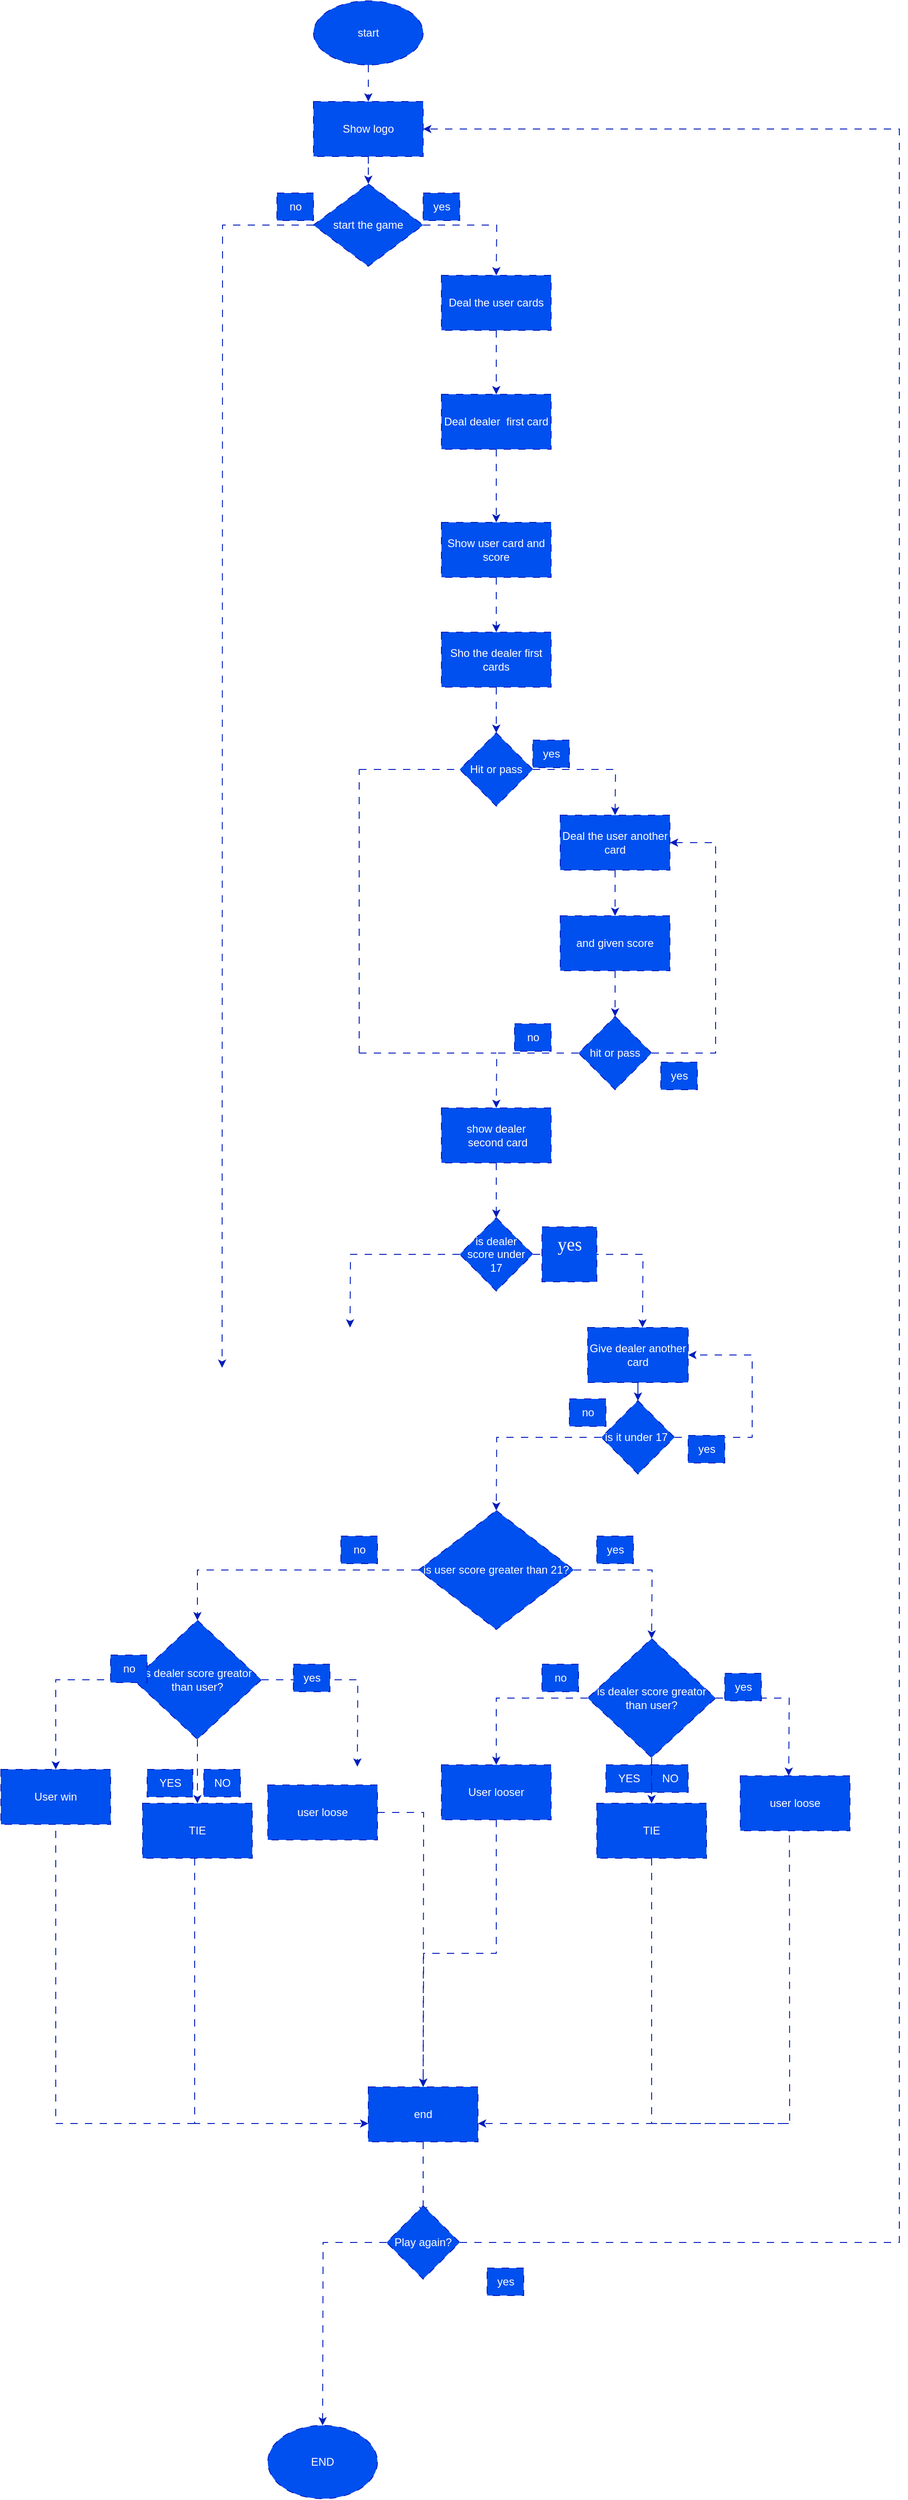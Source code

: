 <mxfile version="22.0.4" type="github">
  <diagram id="C5RBs43oDa-KdzZeNtuy" name="Page-1">
    <mxGraphModel dx="796" dy="436" grid="1" gridSize="10" guides="1" tooltips="1" connect="1" arrows="1" fold="1" page="1" pageScale="1" pageWidth="827" pageHeight="1169" math="0" shadow="0">
      <root>
        <mxCell id="WIyWlLk6GJQsqaUBKTNV-0" />
        <mxCell id="WIyWlLk6GJQsqaUBKTNV-1" parent="WIyWlLk6GJQsqaUBKTNV-0" />
        <mxCell id="_mOKNY7q0nTf-aVmupxA-1" style="edgeStyle=orthogonalEdgeStyle;rounded=0;orthogonalLoop=1;jettySize=auto;html=1;entryX=0.5;entryY=0;entryDx=0;entryDy=0;dashed=1;dashPattern=8 8;fillColor=#0050ef;strokeColor=#001DBC;" parent="WIyWlLk6GJQsqaUBKTNV-1" source="_mOKNY7q0nTf-aVmupxA-0" target="_mOKNY7q0nTf-aVmupxA-8" edge="1">
          <mxGeometry relative="1" as="geometry">
            <mxPoint x="420" y="160" as="targetPoint" />
          </mxGeometry>
        </mxCell>
        <mxCell id="_mOKNY7q0nTf-aVmupxA-0" value="start" style="ellipse;whiteSpace=wrap;html=1;dashed=1;dashPattern=8 8;fillColor=#0050ef;strokeColor=#001DBC;fontColor=#ffffff;" parent="WIyWlLk6GJQsqaUBKTNV-1" vertex="1">
          <mxGeometry x="360" y="30" width="120" height="70" as="geometry" />
        </mxCell>
        <mxCell id="_mOKNY7q0nTf-aVmupxA-3" style="edgeStyle=orthogonalEdgeStyle;rounded=0;orthogonalLoop=1;jettySize=auto;html=1;dashed=1;dashPattern=8 8;fillColor=#0050ef;strokeColor=#001DBC;" parent="WIyWlLk6GJQsqaUBKTNV-1" source="_mOKNY7q0nTf-aVmupxA-2" edge="1">
          <mxGeometry relative="1" as="geometry">
            <mxPoint x="260" y="1524" as="targetPoint" />
          </mxGeometry>
        </mxCell>
        <mxCell id="_mOKNY7q0nTf-aVmupxA-7" style="edgeStyle=orthogonalEdgeStyle;rounded=0;orthogonalLoop=1;jettySize=auto;html=1;dashed=1;dashPattern=8 8;fillColor=#0050ef;strokeColor=#001DBC;" parent="WIyWlLk6GJQsqaUBKTNV-1" source="_mOKNY7q0nTf-aVmupxA-2" edge="1">
          <mxGeometry relative="1" as="geometry">
            <mxPoint x="560" y="330" as="targetPoint" />
          </mxGeometry>
        </mxCell>
        <mxCell id="_mOKNY7q0nTf-aVmupxA-2" value="start the game" style="rhombus;whiteSpace=wrap;html=1;dashed=1;dashPattern=8 8;fillColor=#0050ef;strokeColor=#001DBC;fontColor=#ffffff;" parent="WIyWlLk6GJQsqaUBKTNV-1" vertex="1">
          <mxGeometry x="360" y="230" width="120" height="90" as="geometry" />
        </mxCell>
        <mxCell id="_mOKNY7q0nTf-aVmupxA-5" value="no" style="text;html=1;align=center;verticalAlign=middle;resizable=0;points=[];autosize=1;dashed=1;dashPattern=8 8;fillColor=#0050ef;strokeColor=#001DBC;fontColor=#ffffff;" parent="WIyWlLk6GJQsqaUBKTNV-1" vertex="1">
          <mxGeometry x="320" y="240" width="40" height="30" as="geometry" />
        </mxCell>
        <mxCell id="_mOKNY7q0nTf-aVmupxA-6" value="yes&lt;br&gt;" style="text;html=1;align=center;verticalAlign=middle;resizable=0;points=[];autosize=1;dashed=1;dashPattern=8 8;fillColor=#0050ef;strokeColor=#001DBC;fontColor=#ffffff;" parent="WIyWlLk6GJQsqaUBKTNV-1" vertex="1">
          <mxGeometry x="480" y="240" width="40" height="30" as="geometry" />
        </mxCell>
        <mxCell id="_mOKNY7q0nTf-aVmupxA-9" style="edgeStyle=orthogonalEdgeStyle;rounded=0;orthogonalLoop=1;jettySize=auto;html=1;entryX=0.5;entryY=0;entryDx=0;entryDy=0;dashed=1;dashPattern=8 8;fillColor=#0050ef;strokeColor=#001DBC;" parent="WIyWlLk6GJQsqaUBKTNV-1" source="_mOKNY7q0nTf-aVmupxA-8" target="_mOKNY7q0nTf-aVmupxA-2" edge="1">
          <mxGeometry relative="1" as="geometry" />
        </mxCell>
        <mxCell id="_mOKNY7q0nTf-aVmupxA-8" value="Show logo" style="rounded=0;whiteSpace=wrap;html=1;dashed=1;dashPattern=8 8;fillColor=#0050ef;strokeColor=#001DBC;fontColor=#ffffff;" parent="WIyWlLk6GJQsqaUBKTNV-1" vertex="1">
          <mxGeometry x="360" y="140" width="120" height="60" as="geometry" />
        </mxCell>
        <mxCell id="_mOKNY7q0nTf-aVmupxA-12" style="edgeStyle=orthogonalEdgeStyle;rounded=0;orthogonalLoop=1;jettySize=auto;html=1;dashed=1;dashPattern=8 8;fillColor=#0050ef;strokeColor=#001DBC;" parent="WIyWlLk6GJQsqaUBKTNV-1" source="_mOKNY7q0nTf-aVmupxA-11" edge="1">
          <mxGeometry relative="1" as="geometry">
            <mxPoint x="560" y="460" as="targetPoint" />
          </mxGeometry>
        </mxCell>
        <mxCell id="_mOKNY7q0nTf-aVmupxA-11" value="Deal the user cards" style="rounded=0;whiteSpace=wrap;html=1;dashed=1;dashPattern=8 8;fillColor=#0050ef;strokeColor=#001DBC;fontColor=#ffffff;" parent="WIyWlLk6GJQsqaUBKTNV-1" vertex="1">
          <mxGeometry x="500" y="330" width="120" height="60" as="geometry" />
        </mxCell>
        <mxCell id="_mOKNY7q0nTf-aVmupxA-15" value="" style="edgeStyle=orthogonalEdgeStyle;rounded=0;orthogonalLoop=1;jettySize=auto;html=1;dashed=1;dashPattern=8 8;fillColor=#0050ef;strokeColor=#001DBC;" parent="WIyWlLk6GJQsqaUBKTNV-1" source="_mOKNY7q0nTf-aVmupxA-13" target="_mOKNY7q0nTf-aVmupxA-14" edge="1">
          <mxGeometry relative="1" as="geometry" />
        </mxCell>
        <mxCell id="_mOKNY7q0nTf-aVmupxA-13" value="Deal dealer&amp;nbsp; first card" style="rounded=0;whiteSpace=wrap;html=1;dashed=1;dashPattern=8 8;fillColor=#0050ef;strokeColor=#001DBC;fontColor=#ffffff;" parent="WIyWlLk6GJQsqaUBKTNV-1" vertex="1">
          <mxGeometry x="500" y="460" width="120" height="60" as="geometry" />
        </mxCell>
        <mxCell id="_mOKNY7q0nTf-aVmupxA-16" style="edgeStyle=orthogonalEdgeStyle;rounded=0;orthogonalLoop=1;jettySize=auto;html=1;entryX=0.5;entryY=0;entryDx=0;entryDy=0;dashed=1;dashPattern=8 8;fillColor=#0050ef;strokeColor=#001DBC;" parent="WIyWlLk6GJQsqaUBKTNV-1" source="_mOKNY7q0nTf-aVmupxA-14" target="_mOKNY7q0nTf-aVmupxA-17" edge="1">
          <mxGeometry relative="1" as="geometry">
            <mxPoint x="560" y="750" as="targetPoint" />
          </mxGeometry>
        </mxCell>
        <mxCell id="_mOKNY7q0nTf-aVmupxA-14" value="Show user card and score" style="rounded=0;whiteSpace=wrap;html=1;dashed=1;dashPattern=8 8;fillColor=#0050ef;strokeColor=#001DBC;fontColor=#ffffff;" parent="WIyWlLk6GJQsqaUBKTNV-1" vertex="1">
          <mxGeometry x="500" y="600" width="120" height="60" as="geometry" />
        </mxCell>
        <mxCell id="_mOKNY7q0nTf-aVmupxA-19" value="" style="edgeStyle=orthogonalEdgeStyle;rounded=0;orthogonalLoop=1;jettySize=auto;html=1;dashed=1;dashPattern=8 8;fillColor=#0050ef;strokeColor=#001DBC;" parent="WIyWlLk6GJQsqaUBKTNV-1" source="_mOKNY7q0nTf-aVmupxA-17" target="_mOKNY7q0nTf-aVmupxA-18" edge="1">
          <mxGeometry relative="1" as="geometry" />
        </mxCell>
        <mxCell id="_mOKNY7q0nTf-aVmupxA-17" value="Sho the dealer first cards" style="rounded=0;whiteSpace=wrap;html=1;dashed=1;dashPattern=8 8;fillColor=#0050ef;strokeColor=#001DBC;fontColor=#ffffff;" parent="WIyWlLk6GJQsqaUBKTNV-1" vertex="1">
          <mxGeometry x="500" y="720" width="120" height="60" as="geometry" />
        </mxCell>
        <mxCell id="_mOKNY7q0nTf-aVmupxA-21" style="edgeStyle=orthogonalEdgeStyle;rounded=0;orthogonalLoop=1;jettySize=auto;html=1;dashed=1;dashPattern=8 8;fillColor=#0050ef;strokeColor=#001DBC;" parent="WIyWlLk6GJQsqaUBKTNV-1" source="_mOKNY7q0nTf-aVmupxA-18" edge="1">
          <mxGeometry relative="1" as="geometry">
            <mxPoint x="690" y="920" as="targetPoint" />
          </mxGeometry>
        </mxCell>
        <mxCell id="_mOKNY7q0nTf-aVmupxA-18" value="Hit or pass" style="rhombus;whiteSpace=wrap;html=1;dashed=1;dashPattern=8 8;fillColor=#0050ef;strokeColor=#001DBC;fontColor=#ffffff;" parent="WIyWlLk6GJQsqaUBKTNV-1" vertex="1">
          <mxGeometry x="520" y="830" width="80" height="80" as="geometry" />
        </mxCell>
        <mxCell id="_mOKNY7q0nTf-aVmupxA-25" value="" style="edgeStyle=orthogonalEdgeStyle;rounded=0;orthogonalLoop=1;jettySize=auto;html=1;dashed=1;dashPattern=8 8;fillColor=#0050ef;strokeColor=#001DBC;" parent="WIyWlLk6GJQsqaUBKTNV-1" source="_mOKNY7q0nTf-aVmupxA-22" target="_mOKNY7q0nTf-aVmupxA-24" edge="1">
          <mxGeometry relative="1" as="geometry" />
        </mxCell>
        <mxCell id="_mOKNY7q0nTf-aVmupxA-22" value="Deal the user another card" style="rounded=0;whiteSpace=wrap;html=1;dashed=1;dashPattern=8 8;fillColor=#0050ef;strokeColor=#001DBC;fontColor=#ffffff;" parent="WIyWlLk6GJQsqaUBKTNV-1" vertex="1">
          <mxGeometry x="630" y="920" width="120" height="60" as="geometry" />
        </mxCell>
        <mxCell id="_mOKNY7q0nTf-aVmupxA-23" value="yes&lt;br&gt;" style="text;html=1;align=center;verticalAlign=middle;resizable=0;points=[];autosize=1;dashed=1;dashPattern=8 8;fillColor=#0050ef;strokeColor=#001DBC;fontColor=#ffffff;" parent="WIyWlLk6GJQsqaUBKTNV-1" vertex="1">
          <mxGeometry x="600" y="838" width="40" height="30" as="geometry" />
        </mxCell>
        <mxCell id="_mOKNY7q0nTf-aVmupxA-27" value="" style="edgeStyle=orthogonalEdgeStyle;rounded=0;orthogonalLoop=1;jettySize=auto;html=1;entryX=0.5;entryY=0;entryDx=0;entryDy=0;dashed=1;dashPattern=8 8;fillColor=#0050ef;strokeColor=#001DBC;" parent="WIyWlLk6GJQsqaUBKTNV-1" source="_mOKNY7q0nTf-aVmupxA-24" target="_mOKNY7q0nTf-aVmupxA-30" edge="1">
          <mxGeometry relative="1" as="geometry">
            <mxPoint x="690" y="1170" as="targetPoint" />
          </mxGeometry>
        </mxCell>
        <mxCell id="_mOKNY7q0nTf-aVmupxA-24" value="and given score" style="rounded=0;whiteSpace=wrap;html=1;dashed=1;dashPattern=8 8;fillColor=#0050ef;strokeColor=#001DBC;fontColor=#ffffff;" parent="WIyWlLk6GJQsqaUBKTNV-1" vertex="1">
          <mxGeometry x="630" y="1030" width="120" height="60" as="geometry" />
        </mxCell>
        <mxCell id="_mOKNY7q0nTf-aVmupxA-31" style="edgeStyle=orthogonalEdgeStyle;rounded=0;orthogonalLoop=1;jettySize=auto;html=1;entryX=1;entryY=0.5;entryDx=0;entryDy=0;dashed=1;dashPattern=8 8;fillColor=#0050ef;strokeColor=#001DBC;" parent="WIyWlLk6GJQsqaUBKTNV-1" source="_mOKNY7q0nTf-aVmupxA-30" target="_mOKNY7q0nTf-aVmupxA-22" edge="1">
          <mxGeometry relative="1" as="geometry">
            <mxPoint x="810" y="1020" as="targetPoint" />
            <Array as="points">
              <mxPoint x="800" y="1180" />
              <mxPoint x="800" y="950" />
            </Array>
          </mxGeometry>
        </mxCell>
        <mxCell id="_mOKNY7q0nTf-aVmupxA-33" style="edgeStyle=orthogonalEdgeStyle;rounded=0;orthogonalLoop=1;jettySize=auto;html=1;dashed=1;dashPattern=8 8;fillColor=#0050ef;strokeColor=#001DBC;" parent="WIyWlLk6GJQsqaUBKTNV-1" source="_mOKNY7q0nTf-aVmupxA-30" edge="1">
          <mxGeometry relative="1" as="geometry">
            <mxPoint x="560" y="1240" as="targetPoint" />
          </mxGeometry>
        </mxCell>
        <mxCell id="_mOKNY7q0nTf-aVmupxA-30" value="hit or pass" style="rhombus;whiteSpace=wrap;html=1;dashed=1;dashPattern=8 8;fillColor=#0050ef;strokeColor=#001DBC;fontColor=#ffffff;" parent="WIyWlLk6GJQsqaUBKTNV-1" vertex="1">
          <mxGeometry x="650" y="1140" width="80" height="80" as="geometry" />
        </mxCell>
        <mxCell id="_mOKNY7q0nTf-aVmupxA-32" value="yes&lt;br&gt;" style="text;html=1;align=center;verticalAlign=middle;resizable=0;points=[];autosize=1;dashed=1;dashPattern=8 8;fillColor=#0050ef;strokeColor=#001DBC;fontColor=#ffffff;" parent="WIyWlLk6GJQsqaUBKTNV-1" vertex="1">
          <mxGeometry x="740" y="1190" width="40" height="30" as="geometry" />
        </mxCell>
        <mxCell id="_mOKNY7q0nTf-aVmupxA-34" value="no&lt;br&gt;" style="text;html=1;align=center;verticalAlign=middle;resizable=0;points=[];autosize=1;dashed=1;dashPattern=8 8;fillColor=#0050ef;strokeColor=#001DBC;fontColor=#ffffff;" parent="WIyWlLk6GJQsqaUBKTNV-1" vertex="1">
          <mxGeometry x="580" y="1148" width="40" height="30" as="geometry" />
        </mxCell>
        <mxCell id="_mOKNY7q0nTf-aVmupxA-39" style="edgeStyle=orthogonalEdgeStyle;rounded=0;orthogonalLoop=1;jettySize=auto;html=1;dashed=1;dashPattern=8 8;fillColor=#0050ef;strokeColor=#001DBC;" parent="WIyWlLk6GJQsqaUBKTNV-1" source="_mOKNY7q0nTf-aVmupxA-35" edge="1">
          <mxGeometry relative="1" as="geometry">
            <mxPoint x="560" y="1360" as="targetPoint" />
          </mxGeometry>
        </mxCell>
        <mxCell id="_mOKNY7q0nTf-aVmupxA-35" value="show dealer&lt;br&gt;&amp;nbsp;second card" style="rounded=0;whiteSpace=wrap;html=1;dashed=1;dashPattern=8 8;fillColor=#0050ef;strokeColor=#001DBC;fontColor=#ffffff;" parent="WIyWlLk6GJQsqaUBKTNV-1" vertex="1">
          <mxGeometry x="500" y="1240" width="120" height="60" as="geometry" />
        </mxCell>
        <mxCell id="_mOKNY7q0nTf-aVmupxA-36" value="" style="endArrow=none;html=1;rounded=0;dashed=1;dashPattern=8 8;fillColor=#0050ef;strokeColor=#001DBC;" parent="WIyWlLk6GJQsqaUBKTNV-1" edge="1">
          <mxGeometry width="50" height="50" relative="1" as="geometry">
            <mxPoint x="410" y="870" as="sourcePoint" />
            <mxPoint x="520" y="870" as="targetPoint" />
          </mxGeometry>
        </mxCell>
        <mxCell id="_mOKNY7q0nTf-aVmupxA-37" value="" style="endArrow=none;html=1;rounded=0;dashed=1;dashPattern=8 8;fillColor=#0050ef;strokeColor=#001DBC;" parent="WIyWlLk6GJQsqaUBKTNV-1" edge="1">
          <mxGeometry width="50" height="50" relative="1" as="geometry">
            <mxPoint x="410" y="1180" as="sourcePoint" />
            <mxPoint x="410" y="870" as="targetPoint" />
          </mxGeometry>
        </mxCell>
        <mxCell id="_mOKNY7q0nTf-aVmupxA-38" value="" style="endArrow=none;html=1;rounded=0;dashed=1;dashPattern=8 8;fillColor=#0050ef;strokeColor=#001DBC;" parent="WIyWlLk6GJQsqaUBKTNV-1" edge="1">
          <mxGeometry width="50" height="50" relative="1" as="geometry">
            <mxPoint x="410" y="1180" as="sourcePoint" />
            <mxPoint x="560" y="1180" as="targetPoint" />
          </mxGeometry>
        </mxCell>
        <mxCell id="lMfN69lsVrD1om1X5rhs-3" style="edgeStyle=orthogonalEdgeStyle;rounded=0;orthogonalLoop=1;jettySize=auto;html=1;dashed=1;dashPattern=8 8;fillColor=#0050ef;strokeColor=#001DBC;" parent="WIyWlLk6GJQsqaUBKTNV-1" source="lMfN69lsVrD1om1X5rhs-2" edge="1">
          <mxGeometry relative="1" as="geometry">
            <mxPoint x="400" y="1480" as="targetPoint" />
          </mxGeometry>
        </mxCell>
        <mxCell id="lMfN69lsVrD1om1X5rhs-4" style="edgeStyle=orthogonalEdgeStyle;rounded=0;orthogonalLoop=1;jettySize=auto;html=1;dashed=1;dashPattern=8 8;fillColor=#0050ef;strokeColor=#001DBC;" parent="WIyWlLk6GJQsqaUBKTNV-1" source="lMfN69lsVrD1om1X5rhs-2" edge="1">
          <mxGeometry relative="1" as="geometry">
            <mxPoint x="720" y="1480" as="targetPoint" />
          </mxGeometry>
        </mxCell>
        <mxCell id="lMfN69lsVrD1om1X5rhs-2" value="is dealer score under 17" style="rhombus;whiteSpace=wrap;html=1;dashed=1;dashPattern=8 8;fillColor=#0050ef;strokeColor=#001DBC;fontColor=#ffffff;" parent="WIyWlLk6GJQsqaUBKTNV-1" vertex="1">
          <mxGeometry x="520" y="1360" width="80" height="80" as="geometry" />
        </mxCell>
        <mxCell id="lMfN69lsVrD1om1X5rhs-7" style="edgeStyle=orthogonalEdgeStyle;rounded=0;orthogonalLoop=1;jettySize=auto;html=1;dashed=1;dashPattern=8 8;fillColor=#0050ef;strokeColor=#001DBC;" parent="WIyWlLk6GJQsqaUBKTNV-1" source="lMfN69lsVrD1om1X5rhs-5" target="lMfN69lsVrD1om1X5rhs-8" edge="1">
          <mxGeometry relative="1" as="geometry">
            <mxPoint x="720" y="1600" as="targetPoint" />
          </mxGeometry>
        </mxCell>
        <mxCell id="lMfN69lsVrD1om1X5rhs-5" value="Give dealer another card" style="rounded=0;whiteSpace=wrap;html=1;dashed=1;dashPattern=8 8;fillColor=#0050ef;strokeColor=#001DBC;fontColor=#ffffff;" parent="WIyWlLk6GJQsqaUBKTNV-1" vertex="1">
          <mxGeometry x="660" y="1480" width="110" height="60" as="geometry" />
        </mxCell>
        <mxCell id="lMfN69lsVrD1om1X5rhs-9" style="edgeStyle=orthogonalEdgeStyle;rounded=0;orthogonalLoop=1;jettySize=auto;html=1;entryX=1;entryY=0.5;entryDx=0;entryDy=0;dashed=1;dashPattern=8 8;fillColor=#0050ef;strokeColor=#001DBC;" parent="WIyWlLk6GJQsqaUBKTNV-1" source="lMfN69lsVrD1om1X5rhs-8" target="lMfN69lsVrD1om1X5rhs-5" edge="1">
          <mxGeometry relative="1" as="geometry">
            <mxPoint x="920" y="1520" as="targetPoint" />
            <Array as="points">
              <mxPoint x="840" y="1600" />
              <mxPoint x="840" y="1510" />
            </Array>
          </mxGeometry>
        </mxCell>
        <mxCell id="lMfN69lsVrD1om1X5rhs-12" style="edgeStyle=orthogonalEdgeStyle;rounded=0;orthogonalLoop=1;jettySize=auto;html=1;dashed=1;dashPattern=8 8;fillColor=#0050ef;strokeColor=#001DBC;" parent="WIyWlLk6GJQsqaUBKTNV-1" source="lMfN69lsVrD1om1X5rhs-8" edge="1">
          <mxGeometry relative="1" as="geometry">
            <mxPoint x="560" y="1680" as="targetPoint" />
          </mxGeometry>
        </mxCell>
        <mxCell id="lMfN69lsVrD1om1X5rhs-8" value="is it under 17&amp;nbsp;" style="rhombus;whiteSpace=wrap;html=1;dashed=1;dashPattern=8 8;fillColor=#0050ef;strokeColor=#001DBC;fontColor=#ffffff;" parent="WIyWlLk6GJQsqaUBKTNV-1" vertex="1">
          <mxGeometry x="675" y="1560" width="80" height="80" as="geometry" />
        </mxCell>
        <mxCell id="lMfN69lsVrD1om1X5rhs-10" value="yes&lt;br&gt;" style="text;html=1;align=center;verticalAlign=middle;resizable=0;points=[];autosize=1;dashed=1;dashPattern=8 8;fillColor=#0050ef;strokeColor=#001DBC;fontColor=#ffffff;" parent="WIyWlLk6GJQsqaUBKTNV-1" vertex="1">
          <mxGeometry x="770" y="1598" width="40" height="30" as="geometry" />
        </mxCell>
        <mxCell id="lMfN69lsVrD1om1X5rhs-11" value="no&lt;br&gt;" style="text;html=1;align=center;verticalAlign=middle;resizable=0;points=[];autosize=1;dashed=1;dashPattern=8 8;fillColor=#0050ef;strokeColor=#001DBC;fontColor=#ffffff;" parent="WIyWlLk6GJQsqaUBKTNV-1" vertex="1">
          <mxGeometry x="640" y="1558" width="40" height="30" as="geometry" />
        </mxCell>
        <mxCell id="lMfN69lsVrD1om1X5rhs-15" style="edgeStyle=orthogonalEdgeStyle;rounded=0;orthogonalLoop=1;jettySize=auto;html=1;entryX=0.5;entryY=0;entryDx=0;entryDy=0;dashed=1;dashPattern=8 8;fillColor=#0050ef;strokeColor=#001DBC;" parent="WIyWlLk6GJQsqaUBKTNV-1" source="lMfN69lsVrD1om1X5rhs-14" edge="1">
          <mxGeometry relative="1" as="geometry">
            <mxPoint x="730" y="1820" as="targetPoint" />
          </mxGeometry>
        </mxCell>
        <mxCell id="lMfN69lsVrD1om1X5rhs-28" style="edgeStyle=orthogonalEdgeStyle;rounded=0;orthogonalLoop=1;jettySize=auto;html=1;entryX=0.5;entryY=0;entryDx=0;entryDy=0;dashed=1;dashPattern=8 8;fillColor=#0050ef;strokeColor=#001DBC;" parent="WIyWlLk6GJQsqaUBKTNV-1" source="lMfN69lsVrD1om1X5rhs-14" target="lMfN69lsVrD1om1X5rhs-18" edge="1">
          <mxGeometry relative="1" as="geometry">
            <mxPoint x="320" y="1820" as="targetPoint" />
          </mxGeometry>
        </mxCell>
        <mxCell id="lMfN69lsVrD1om1X5rhs-14" value="is user score greater than 21?" style="rhombus;whiteSpace=wrap;html=1;dashed=1;dashPattern=8 8;fillColor=#0050ef;strokeColor=#001DBC;fontColor=#ffffff;" parent="WIyWlLk6GJQsqaUBKTNV-1" vertex="1">
          <mxGeometry x="475" y="1680" width="170" height="130" as="geometry" />
        </mxCell>
        <mxCell id="lMfN69lsVrD1om1X5rhs-19" style="edgeStyle=orthogonalEdgeStyle;rounded=0;orthogonalLoop=1;jettySize=auto;html=1;dashed=1;dashPattern=8 8;fillColor=#0050ef;strokeColor=#001DBC;" parent="WIyWlLk6GJQsqaUBKTNV-1" source="lMfN69lsVrD1om1X5rhs-18" edge="1">
          <mxGeometry relative="1" as="geometry">
            <mxPoint x="408" y="1960" as="targetPoint" />
          </mxGeometry>
        </mxCell>
        <mxCell id="lMfN69lsVrD1om1X5rhs-23" value="" style="edgeStyle=orthogonalEdgeStyle;rounded=0;orthogonalLoop=1;jettySize=auto;html=1;dashed=1;dashPattern=8 8;fillColor=#0050ef;strokeColor=#001DBC;" parent="WIyWlLk6GJQsqaUBKTNV-1" source="lMfN69lsVrD1om1X5rhs-18" target="lMfN69lsVrD1om1X5rhs-22" edge="1">
          <mxGeometry relative="1" as="geometry" />
        </mxCell>
        <mxCell id="lMfN69lsVrD1om1X5rhs-26" style="edgeStyle=orthogonalEdgeStyle;rounded=0;orthogonalLoop=1;jettySize=auto;html=1;dashed=1;dashPattern=8 8;fillColor=#0050ef;strokeColor=#001DBC;" parent="WIyWlLk6GJQsqaUBKTNV-1" source="lMfN69lsVrD1om1X5rhs-18" target="lMfN69lsVrD1om1X5rhs-27" edge="1">
          <mxGeometry relative="1" as="geometry">
            <mxPoint x="88" y="1960" as="targetPoint" />
          </mxGeometry>
        </mxCell>
        <mxCell id="lMfN69lsVrD1om1X5rhs-18" value="is dealer score greator than user?" style="rhombus;whiteSpace=wrap;html=1;dashed=1;dashPattern=8 8;fillColor=#0050ef;strokeColor=#001DBC;fontColor=#ffffff;" parent="WIyWlLk6GJQsqaUBKTNV-1" vertex="1">
          <mxGeometry x="163" y="1800" width="140" height="130" as="geometry" />
        </mxCell>
        <mxCell id="lMfN69lsVrD1om1X5rhs-20" value="yes" style="text;html=1;align=center;verticalAlign=middle;resizable=0;points=[];autosize=1;dashed=1;dashPattern=8 8;fillColor=#0050ef;strokeColor=#001DBC;fontColor=#ffffff;" parent="WIyWlLk6GJQsqaUBKTNV-1" vertex="1">
          <mxGeometry x="338" y="1848" width="40" height="30" as="geometry" />
        </mxCell>
        <mxCell id="lMfN69lsVrD1om1X5rhs-48" style="edgeStyle=orthogonalEdgeStyle;rounded=0;orthogonalLoop=1;jettySize=auto;html=1;dashed=1;dashPattern=8 8;fillColor=#0050ef;strokeColor=#001DBC;" parent="WIyWlLk6GJQsqaUBKTNV-1" source="lMfN69lsVrD1om1X5rhs-21" edge="1">
          <mxGeometry relative="1" as="geometry">
            <mxPoint x="480" y="2310" as="targetPoint" />
          </mxGeometry>
        </mxCell>
        <mxCell id="lMfN69lsVrD1om1X5rhs-21" value="user loose" style="rounded=0;whiteSpace=wrap;html=1;dashed=1;dashPattern=8 8;fillColor=#0050ef;strokeColor=#001DBC;fontColor=#ffffff;" parent="WIyWlLk6GJQsqaUBKTNV-1" vertex="1">
          <mxGeometry x="310" y="1980" width="120" height="60" as="geometry" />
        </mxCell>
        <mxCell id="lMfN69lsVrD1om1X5rhs-46" style="edgeStyle=orthogonalEdgeStyle;rounded=0;orthogonalLoop=1;jettySize=auto;html=1;entryX=0;entryY=0.5;entryDx=0;entryDy=0;dashed=1;dashPattern=8 8;fillColor=#0050ef;strokeColor=#001DBC;" parent="WIyWlLk6GJQsqaUBKTNV-1" source="lMfN69lsVrD1om1X5rhs-22" edge="1">
          <mxGeometry relative="1" as="geometry">
            <mxPoint x="420" y="2350" as="targetPoint" />
            <Array as="points">
              <mxPoint x="230" y="2350" />
            </Array>
          </mxGeometry>
        </mxCell>
        <mxCell id="lMfN69lsVrD1om1X5rhs-22" value="TIE" style="rounded=0;whiteSpace=wrap;html=1;dashed=1;dashPattern=8 8;fillColor=#0050ef;strokeColor=#001DBC;fontColor=#ffffff;" parent="WIyWlLk6GJQsqaUBKTNV-1" vertex="1">
          <mxGeometry x="173" y="2000" width="120" height="60" as="geometry" />
        </mxCell>
        <mxCell id="lMfN69lsVrD1om1X5rhs-24" value="YES&lt;br&gt;" style="text;html=1;align=center;verticalAlign=middle;resizable=0;points=[];autosize=1;dashed=1;dashPattern=8 8;fillColor=#0050ef;strokeColor=#001DBC;fontColor=#ffffff;" parent="WIyWlLk6GJQsqaUBKTNV-1" vertex="1">
          <mxGeometry x="178" y="1963" width="50" height="30" as="geometry" />
        </mxCell>
        <mxCell id="lMfN69lsVrD1om1X5rhs-25" value="NO" style="text;html=1;align=center;verticalAlign=middle;resizable=0;points=[];autosize=1;dashed=1;dashPattern=8 8;fillColor=#0050ef;strokeColor=#001DBC;fontColor=#ffffff;" parent="WIyWlLk6GJQsqaUBKTNV-1" vertex="1">
          <mxGeometry x="240" y="1963" width="40" height="30" as="geometry" />
        </mxCell>
        <mxCell id="lMfN69lsVrD1om1X5rhs-27" value="User win" style="rounded=0;whiteSpace=wrap;html=1;dashed=1;dashPattern=8 8;fillColor=#0050ef;strokeColor=#001DBC;fontColor=#ffffff;" parent="WIyWlLk6GJQsqaUBKTNV-1" vertex="1">
          <mxGeometry x="18" y="1963" width="120" height="60" as="geometry" />
        </mxCell>
        <mxCell id="lMfN69lsVrD1om1X5rhs-29" value="no&lt;br&gt;" style="text;html=1;align=center;verticalAlign=middle;resizable=0;points=[];autosize=1;dashed=1;dashPattern=8 8;fillColor=#0050ef;strokeColor=#001DBC;fontColor=#ffffff;" parent="WIyWlLk6GJQsqaUBKTNV-1" vertex="1">
          <mxGeometry x="390" y="1708" width="40" height="30" as="geometry" />
        </mxCell>
        <mxCell id="lMfN69lsVrD1om1X5rhs-30" value="yes&lt;br&gt;" style="text;html=1;align=center;verticalAlign=middle;resizable=0;points=[];autosize=1;dashed=1;dashPattern=8 8;fillColor=#0050ef;strokeColor=#001DBC;fontColor=#ffffff;" parent="WIyWlLk6GJQsqaUBKTNV-1" vertex="1">
          <mxGeometry x="670" y="1708" width="40" height="30" as="geometry" />
        </mxCell>
        <mxCell id="lMfN69lsVrD1om1X5rhs-32" value="no&lt;br&gt;" style="text;html=1;align=center;verticalAlign=middle;resizable=0;points=[];autosize=1;dashed=1;dashPattern=8 8;fillColor=#0050ef;strokeColor=#001DBC;fontColor=#ffffff;" parent="WIyWlLk6GJQsqaUBKTNV-1" vertex="1">
          <mxGeometry x="138" y="1838" width="40" height="30" as="geometry" />
        </mxCell>
        <mxCell id="lMfN69lsVrD1om1X5rhs-33" style="edgeStyle=orthogonalEdgeStyle;rounded=0;orthogonalLoop=1;jettySize=auto;html=1;dashed=1;dashPattern=8 8;fillColor=#0050ef;strokeColor=#001DBC;" parent="WIyWlLk6GJQsqaUBKTNV-1" source="lMfN69lsVrD1om1X5rhs-36" edge="1">
          <mxGeometry relative="1" as="geometry">
            <mxPoint x="880" y="1970" as="targetPoint" />
          </mxGeometry>
        </mxCell>
        <mxCell id="lMfN69lsVrD1om1X5rhs-34" value="" style="edgeStyle=orthogonalEdgeStyle;rounded=0;orthogonalLoop=1;jettySize=auto;html=1;dashed=1;dashPattern=8 8;fillColor=#0050ef;strokeColor=#001DBC;" parent="WIyWlLk6GJQsqaUBKTNV-1" source="lMfN69lsVrD1om1X5rhs-36" target="lMfN69lsVrD1om1X5rhs-39" edge="1">
          <mxGeometry relative="1" as="geometry" />
        </mxCell>
        <mxCell id="lMfN69lsVrD1om1X5rhs-35" style="edgeStyle=orthogonalEdgeStyle;rounded=0;orthogonalLoop=1;jettySize=auto;html=1;dashed=1;dashPattern=8 8;fillColor=#0050ef;strokeColor=#001DBC;" parent="WIyWlLk6GJQsqaUBKTNV-1" source="lMfN69lsVrD1om1X5rhs-36" target="lMfN69lsVrD1om1X5rhs-42" edge="1">
          <mxGeometry relative="1" as="geometry">
            <mxPoint x="560" y="1970" as="targetPoint" />
          </mxGeometry>
        </mxCell>
        <mxCell id="lMfN69lsVrD1om1X5rhs-36" value="is dealer score greator than user?" style="rhombus;whiteSpace=wrap;html=1;dashed=1;dashPattern=8 8;fillColor=#0050ef;strokeColor=#001DBC;fontColor=#ffffff;" parent="WIyWlLk6GJQsqaUBKTNV-1" vertex="1">
          <mxGeometry x="660" y="1820" width="140" height="130" as="geometry" />
        </mxCell>
        <mxCell id="lMfN69lsVrD1om1X5rhs-37" value="yes" style="text;html=1;align=center;verticalAlign=middle;resizable=0;points=[];autosize=1;dashed=1;dashPattern=8 8;fillColor=#0050ef;strokeColor=#001DBC;fontColor=#ffffff;" parent="WIyWlLk6GJQsqaUBKTNV-1" vertex="1">
          <mxGeometry x="810" y="1858" width="40" height="30" as="geometry" />
        </mxCell>
        <mxCell id="lMfN69lsVrD1om1X5rhs-38" value="user loose" style="rounded=0;whiteSpace=wrap;html=1;dashed=1;dashPattern=8 8;fillColor=#0050ef;strokeColor=#001DBC;fontColor=#ffffff;" parent="WIyWlLk6GJQsqaUBKTNV-1" vertex="1">
          <mxGeometry x="827" y="1970" width="120" height="60" as="geometry" />
        </mxCell>
        <mxCell id="lMfN69lsVrD1om1X5rhs-50" style="edgeStyle=orthogonalEdgeStyle;rounded=0;orthogonalLoop=1;jettySize=auto;html=1;entryX=1;entryY=0.5;entryDx=0;entryDy=0;dashed=1;dashPattern=8 8;fillColor=#0050ef;strokeColor=#001DBC;" parent="WIyWlLk6GJQsqaUBKTNV-1" source="lMfN69lsVrD1om1X5rhs-39" edge="1">
          <mxGeometry relative="1" as="geometry">
            <mxPoint x="540" y="2350" as="targetPoint" />
            <Array as="points">
              <mxPoint x="730" y="2350" />
            </Array>
          </mxGeometry>
        </mxCell>
        <mxCell id="lMfN69lsVrD1om1X5rhs-39" value="TIE" style="rounded=0;whiteSpace=wrap;html=1;dashed=1;dashPattern=8 8;fillColor=#0050ef;strokeColor=#001DBC;fontColor=#ffffff;" parent="WIyWlLk6GJQsqaUBKTNV-1" vertex="1">
          <mxGeometry x="670" y="2000" width="120" height="60" as="geometry" />
        </mxCell>
        <mxCell id="lMfN69lsVrD1om1X5rhs-40" value="YES&lt;br&gt;" style="text;html=1;align=center;verticalAlign=middle;resizable=0;points=[];autosize=1;dashed=1;dashPattern=8 8;fillColor=#0050ef;strokeColor=#001DBC;fontColor=#ffffff;" parent="WIyWlLk6GJQsqaUBKTNV-1" vertex="1">
          <mxGeometry x="680" y="1958" width="50" height="30" as="geometry" />
        </mxCell>
        <mxCell id="lMfN69lsVrD1om1X5rhs-41" value="NO" style="text;html=1;align=center;verticalAlign=middle;resizable=0;points=[];autosize=1;dashed=1;dashPattern=8 8;fillColor=#0050ef;strokeColor=#001DBC;fontColor=#ffffff;" parent="WIyWlLk6GJQsqaUBKTNV-1" vertex="1">
          <mxGeometry x="730" y="1958" width="40" height="30" as="geometry" />
        </mxCell>
        <mxCell id="lMfN69lsVrD1om1X5rhs-49" style="edgeStyle=orthogonalEdgeStyle;rounded=0;orthogonalLoop=1;jettySize=auto;html=1;entryX=0.5;entryY=0;entryDx=0;entryDy=0;exitX=0.5;exitY=1;exitDx=0;exitDy=0;dashed=1;dashPattern=8 8;fillColor=#0050ef;strokeColor=#001DBC;" parent="WIyWlLk6GJQsqaUBKTNV-1" source="lMfN69lsVrD1om1X5rhs-42" edge="1">
          <mxGeometry relative="1" as="geometry">
            <mxPoint x="600" y="2030" as="sourcePoint" />
            <mxPoint x="480" y="2310" as="targetPoint" />
          </mxGeometry>
        </mxCell>
        <mxCell id="lMfN69lsVrD1om1X5rhs-42" value="User looser" style="rounded=0;whiteSpace=wrap;html=1;dashed=1;dashPattern=8 8;fillColor=#0050ef;strokeColor=#001DBC;fontColor=#ffffff;" parent="WIyWlLk6GJQsqaUBKTNV-1" vertex="1">
          <mxGeometry x="500" y="1958" width="120" height="60" as="geometry" />
        </mxCell>
        <mxCell id="lMfN69lsVrD1om1X5rhs-43" value="no&lt;br&gt;" style="text;html=1;align=center;verticalAlign=middle;resizable=0;points=[];autosize=1;dashed=1;dashPattern=8 8;fillColor=#0050ef;strokeColor=#001DBC;fontColor=#ffffff;" parent="WIyWlLk6GJQsqaUBKTNV-1" vertex="1">
          <mxGeometry x="610" y="1848" width="40" height="30" as="geometry" />
        </mxCell>
        <mxCell id="lMfN69lsVrD1om1X5rhs-47" value="" style="endArrow=none;html=1;rounded=0;entryX=0.5;entryY=1;entryDx=0;entryDy=0;dashed=1;dashPattern=8 8;fillColor=#0050ef;strokeColor=#001DBC;" parent="WIyWlLk6GJQsqaUBKTNV-1" target="lMfN69lsVrD1om1X5rhs-27" edge="1">
          <mxGeometry width="50" height="50" relative="1" as="geometry">
            <mxPoint x="230" y="2350" as="sourcePoint" />
            <mxPoint x="110" y="2110" as="targetPoint" />
            <Array as="points">
              <mxPoint x="78" y="2350" />
            </Array>
          </mxGeometry>
        </mxCell>
        <mxCell id="lMfN69lsVrD1om1X5rhs-51" value="" style="endArrow=none;html=1;rounded=0;entryX=0.448;entryY=1.057;entryDx=0;entryDy=0;entryPerimeter=0;dashed=1;dashPattern=8 8;fillColor=#0050ef;strokeColor=#001DBC;" parent="WIyWlLk6GJQsqaUBKTNV-1" target="lMfN69lsVrD1om1X5rhs-38" edge="1">
          <mxGeometry width="50" height="50" relative="1" as="geometry">
            <mxPoint x="880" y="2350" as="sourcePoint" />
            <mxPoint x="900" y="2040" as="targetPoint" />
            <Array as="points">
              <mxPoint x="730" y="2350" />
              <mxPoint x="881" y="2350" />
            </Array>
          </mxGeometry>
        </mxCell>
        <mxCell id="lMfN69lsVrD1om1X5rhs-55" style="edgeStyle=orthogonalEdgeStyle;rounded=0;orthogonalLoop=1;jettySize=auto;html=1;dashed=1;dashPattern=8 8;fillColor=#0050ef;strokeColor=#001DBC;" parent="WIyWlLk6GJQsqaUBKTNV-1" source="lMfN69lsVrD1om1X5rhs-54" edge="1">
          <mxGeometry relative="1" as="geometry">
            <mxPoint x="480" y="2450" as="targetPoint" />
          </mxGeometry>
        </mxCell>
        <mxCell id="lMfN69lsVrD1om1X5rhs-54" value="end" style="rounded=0;whiteSpace=wrap;html=1;dashed=1;dashPattern=8 8;fillColor=#0050ef;strokeColor=#001DBC;fontColor=#ffffff;" parent="WIyWlLk6GJQsqaUBKTNV-1" vertex="1">
          <mxGeometry x="420" y="2310" width="120" height="60" as="geometry" />
        </mxCell>
        <mxCell id="lMfN69lsVrD1om1X5rhs-57" style="edgeStyle=orthogonalEdgeStyle;rounded=0;orthogonalLoop=1;jettySize=auto;html=1;entryX=1;entryY=0.5;entryDx=0;entryDy=0;dashed=1;dashPattern=8 8;fillColor=#0050ef;strokeColor=#001DBC;" parent="WIyWlLk6GJQsqaUBKTNV-1" source="lMfN69lsVrD1om1X5rhs-56" target="_mOKNY7q0nTf-aVmupxA-8" edge="1">
          <mxGeometry relative="1" as="geometry">
            <mxPoint x="1000" y="160" as="targetPoint" />
            <Array as="points">
              <mxPoint x="1001" y="2480" />
              <mxPoint x="1001" y="170" />
            </Array>
          </mxGeometry>
        </mxCell>
        <mxCell id="lMfN69lsVrD1om1X5rhs-60" style="edgeStyle=orthogonalEdgeStyle;rounded=0;orthogonalLoop=1;jettySize=auto;html=1;dashed=1;dashPattern=8 8;fillColor=#0050ef;strokeColor=#001DBC;" parent="WIyWlLk6GJQsqaUBKTNV-1" source="lMfN69lsVrD1om1X5rhs-56" edge="1">
          <mxGeometry relative="1" as="geometry">
            <mxPoint x="370" y="2680" as="targetPoint" />
          </mxGeometry>
        </mxCell>
        <mxCell id="lMfN69lsVrD1om1X5rhs-56" value="Play again?" style="rhombus;whiteSpace=wrap;html=1;dashed=1;dashPattern=8 8;fillColor=#0050ef;strokeColor=#001DBC;fontColor=#ffffff;" parent="WIyWlLk6GJQsqaUBKTNV-1" vertex="1">
          <mxGeometry x="440" y="2440" width="80" height="80" as="geometry" />
        </mxCell>
        <mxCell id="lMfN69lsVrD1om1X5rhs-59" value="yes&lt;br&gt;" style="text;html=1;align=center;verticalAlign=middle;resizable=0;points=[];autosize=1;dashed=1;dashPattern=8 8;fillColor=#0050ef;strokeColor=#001DBC;fontColor=#ffffff;" parent="WIyWlLk6GJQsqaUBKTNV-1" vertex="1">
          <mxGeometry x="550" y="2508" width="40" height="30" as="geometry" />
        </mxCell>
        <mxCell id="lMfN69lsVrD1om1X5rhs-61" value="END" style="ellipse;whiteSpace=wrap;html=1;dashed=1;dashPattern=8 8;fillColor=#0050ef;strokeColor=#001DBC;fontColor=#ffffff;" parent="WIyWlLk6GJQsqaUBKTNV-1" vertex="1">
          <mxGeometry x="310" y="2680" width="120" height="80" as="geometry" />
        </mxCell>
        <mxCell id="WbqOCnsUqSHbN_wo_NFj-0" value="&lt;div&gt;yes&lt;/div&gt;&lt;div&gt;&lt;br&gt;&lt;/div&gt;" style="text;html=1;align=center;verticalAlign=middle;resizable=0;points=[];autosize=1;fontSize=20;fontFamily=Architects Daughter;dashed=1;dashPattern=8 8;fillColor=#0050ef;strokeColor=#001DBC;fontColor=#ffffff;" parent="WIyWlLk6GJQsqaUBKTNV-1" vertex="1">
          <mxGeometry x="610" y="1370" width="60" height="60" as="geometry" />
        </mxCell>
      </root>
    </mxGraphModel>
  </diagram>
</mxfile>
